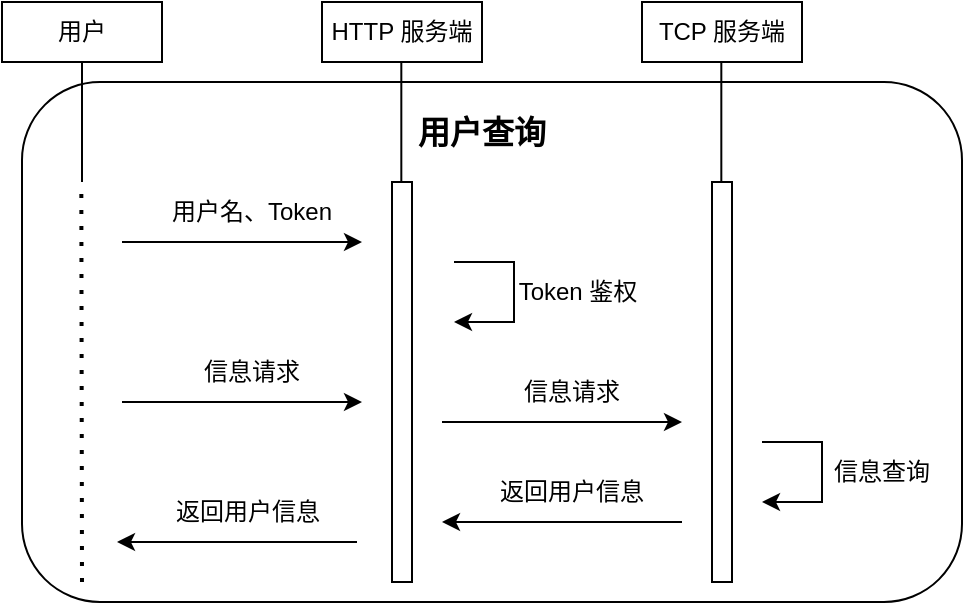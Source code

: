<mxfile version="19.0.3" type="device"><diagram id="EVukHtCS_t-doj_E0SwG" name="第 1 页"><mxGraphModel dx="691" dy="455" grid="1" gridSize="10" guides="1" tooltips="1" connect="1" arrows="1" fold="1" page="1" pageScale="1" pageWidth="827" pageHeight="1169" math="0" shadow="0"><root><mxCell id="0"/><mxCell id="1" parent="0"/><mxCell id="CI3aJDpt1_R_hujd-lq5-8" value="" style="rounded=1;whiteSpace=wrap;html=1;" vertex="1" parent="1"><mxGeometry x="150" y="150" width="470" height="260" as="geometry"/></mxCell><mxCell id="UCreZBGZK6IfSUNrBs1n-2" value="" style="endArrow=classic;html=1;rounded=0;strokeWidth=1;" parent="1" edge="1"><mxGeometry width="50" height="50" relative="1" as="geometry"><mxPoint x="200.0" y="230" as="sourcePoint"/><mxPoint x="320" y="230" as="targetPoint"/></mxGeometry></mxCell><mxCell id="UCreZBGZK6IfSUNrBs1n-3" value="用户名、Token" style="text;html=1;strokeColor=none;fillColor=none;align=center;verticalAlign=middle;whiteSpace=wrap;rounded=0;" parent="1" vertex="1"><mxGeometry x="220" y="200" width="90" height="30" as="geometry"/></mxCell><mxCell id="UCreZBGZK6IfSUNrBs1n-4" value="" style="edgeStyle=elbowEdgeStyle;elbow=horizontal;endArrow=classic;html=1;rounded=0;strokeWidth=1;" parent="1" edge="1"><mxGeometry width="50" height="50" relative="1" as="geometry"><mxPoint x="366" y="240" as="sourcePoint"/><mxPoint x="366" y="270" as="targetPoint"/><Array as="points"><mxPoint x="396" y="260"/></Array></mxGeometry></mxCell><mxCell id="UCreZBGZK6IfSUNrBs1n-5" value="Token 鉴权" style="text;html=1;strokeColor=none;fillColor=none;align=center;verticalAlign=middle;whiteSpace=wrap;rounded=0;" parent="1" vertex="1"><mxGeometry x="396" y="240" width="64" height="30" as="geometry"/></mxCell><mxCell id="UCreZBGZK6IfSUNrBs1n-8" value="" style="rounded=0;whiteSpace=wrap;html=1;" parent="1" vertex="1"><mxGeometry x="335" y="200" width="10" height="200" as="geometry"/></mxCell><mxCell id="UCreZBGZK6IfSUNrBs1n-9" value="" style="rounded=0;whiteSpace=wrap;html=1;" parent="1" vertex="1"><mxGeometry x="495" y="200" width="10" height="200" as="geometry"/></mxCell><mxCell id="UCreZBGZK6IfSUNrBs1n-10" value="" style="endArrow=none;dashed=1;html=1;dashPattern=1 3;strokeWidth=2;rounded=0;" parent="1" edge="1"><mxGeometry width="50" height="50" relative="1" as="geometry"><mxPoint x="180" y="400" as="sourcePoint"/><mxPoint x="179.66" y="200" as="targetPoint"/></mxGeometry></mxCell><mxCell id="UCreZBGZK6IfSUNrBs1n-11" value="&lt;font style=&quot;font-size: 16px;&quot;&gt;&lt;b&gt;用户查询&lt;/b&gt;&lt;/font&gt;" style="text;html=1;strokeColor=none;fillColor=none;align=center;verticalAlign=middle;whiteSpace=wrap;rounded=0;" parent="1" vertex="1"><mxGeometry x="255" y="160" width="250" height="30" as="geometry"/></mxCell><mxCell id="UCreZBGZK6IfSUNrBs1n-18" value="" style="endArrow=classic;html=1;rounded=0;strokeWidth=1;" parent="1" edge="1"><mxGeometry width="50" height="50" relative="1" as="geometry"><mxPoint x="200.0" y="310" as="sourcePoint"/><mxPoint x="320" y="310" as="targetPoint"/></mxGeometry></mxCell><mxCell id="UCreZBGZK6IfSUNrBs1n-19" value="信息请求" style="text;html=1;strokeColor=none;fillColor=none;align=center;verticalAlign=middle;whiteSpace=wrap;rounded=0;" parent="1" vertex="1"><mxGeometry x="220" y="280" width="90" height="30" as="geometry"/></mxCell><mxCell id="UCreZBGZK6IfSUNrBs1n-20" value="" style="endArrow=classic;html=1;rounded=0;strokeWidth=1;" parent="1" edge="1"><mxGeometry width="50" height="50" relative="1" as="geometry"><mxPoint x="360" y="320" as="sourcePoint"/><mxPoint x="480" y="320" as="targetPoint"/></mxGeometry></mxCell><mxCell id="UCreZBGZK6IfSUNrBs1n-21" value="信息请求" style="text;html=1;strokeColor=none;fillColor=none;align=center;verticalAlign=middle;whiteSpace=wrap;rounded=0;" parent="1" vertex="1"><mxGeometry x="380" y="290" width="90" height="30" as="geometry"/></mxCell><mxCell id="UCreZBGZK6IfSUNrBs1n-22" value="" style="edgeStyle=elbowEdgeStyle;elbow=horizontal;endArrow=classic;html=1;rounded=0;strokeWidth=1;" parent="1" edge="1"><mxGeometry width="50" height="50" relative="1" as="geometry"><mxPoint x="520" y="330" as="sourcePoint"/><mxPoint x="520" y="360" as="targetPoint"/><Array as="points"><mxPoint x="550" y="350"/></Array></mxGeometry></mxCell><mxCell id="UCreZBGZK6IfSUNrBs1n-23" value="信息查询" style="text;html=1;strokeColor=none;fillColor=none;align=center;verticalAlign=middle;whiteSpace=wrap;rounded=0;" parent="1" vertex="1"><mxGeometry x="550" y="330" width="60" height="30" as="geometry"/></mxCell><mxCell id="UCreZBGZK6IfSUNrBs1n-24" value="" style="endArrow=classic;html=1;rounded=0;strokeWidth=1;" parent="1" edge="1"><mxGeometry width="50" height="50" relative="1" as="geometry"><mxPoint x="480" y="370" as="sourcePoint"/><mxPoint x="360" y="370" as="targetPoint"/></mxGeometry></mxCell><mxCell id="UCreZBGZK6IfSUNrBs1n-25" value="返回用户信息" style="text;html=1;strokeColor=none;fillColor=none;align=center;verticalAlign=middle;whiteSpace=wrap;rounded=0;" parent="1" vertex="1"><mxGeometry x="380" y="340" width="90" height="30" as="geometry"/></mxCell><mxCell id="UCreZBGZK6IfSUNrBs1n-26" value="" style="endArrow=classic;html=1;rounded=0;strokeWidth=1;" parent="1" edge="1"><mxGeometry width="50" height="50" relative="1" as="geometry"><mxPoint x="317.5" y="380" as="sourcePoint"/><mxPoint x="197.5" y="380" as="targetPoint"/></mxGeometry></mxCell><mxCell id="UCreZBGZK6IfSUNrBs1n-27" value="返回用户信息" style="text;html=1;strokeColor=none;fillColor=none;align=center;verticalAlign=middle;whiteSpace=wrap;rounded=0;" parent="1" vertex="1"><mxGeometry x="217.5" y="350" width="90" height="30" as="geometry"/></mxCell><mxCell id="UCreZBGZK6IfSUNrBs1n-32" value="用户" style="rounded=0;whiteSpace=wrap;html=1;" parent="1" vertex="1"><mxGeometry x="140" y="110" width="80" height="30" as="geometry"/></mxCell><mxCell id="UCreZBGZK6IfSUNrBs1n-33" value="HTTP 服务端" style="rounded=0;whiteSpace=wrap;html=1;" parent="1" vertex="1"><mxGeometry x="300" y="110" width="80" height="30" as="geometry"/></mxCell><mxCell id="UCreZBGZK6IfSUNrBs1n-34" value="TCP 服务端" style="rounded=0;whiteSpace=wrap;html=1;" parent="1" vertex="1"><mxGeometry x="460" y="110" width="80" height="30" as="geometry"/></mxCell><mxCell id="UCreZBGZK6IfSUNrBs1n-35" value="" style="endArrow=none;html=1;rounded=0;fontSize=12;entryX=0.5;entryY=1;entryDx=0;entryDy=0;" parent="1" target="UCreZBGZK6IfSUNrBs1n-32" edge="1"><mxGeometry width="50" height="50" relative="1" as="geometry"><mxPoint x="180.0" y="200" as="sourcePoint"/><mxPoint x="420" y="240" as="targetPoint"/></mxGeometry></mxCell><mxCell id="UCreZBGZK6IfSUNrBs1n-36" value="" style="endArrow=none;html=1;rounded=0;fontSize=12;entryX=0.5;entryY=1;entryDx=0;entryDy=0;" parent="1" edge="1"><mxGeometry width="50" height="50" relative="1" as="geometry"><mxPoint x="339.66" y="200" as="sourcePoint"/><mxPoint x="339.66" y="140" as="targetPoint"/></mxGeometry></mxCell><mxCell id="UCreZBGZK6IfSUNrBs1n-37" value="" style="endArrow=none;html=1;rounded=0;fontSize=12;entryX=0.5;entryY=1;entryDx=0;entryDy=0;" parent="1" edge="1"><mxGeometry width="50" height="50" relative="1" as="geometry"><mxPoint x="499.66" y="200" as="sourcePoint"/><mxPoint x="499.66" y="140" as="targetPoint"/></mxGeometry></mxCell><mxCell id="CI3aJDpt1_R_hujd-lq5-5" style="edgeStyle=orthogonalEdgeStyle;rounded=0;orthogonalLoop=1;jettySize=auto;html=1;exitX=0.5;exitY=1;exitDx=0;exitDy=0;" edge="1" parent="1" source="UCreZBGZK6IfSUNrBs1n-9" target="UCreZBGZK6IfSUNrBs1n-9"><mxGeometry relative="1" as="geometry"/></mxCell></root></mxGraphModel></diagram></mxfile>